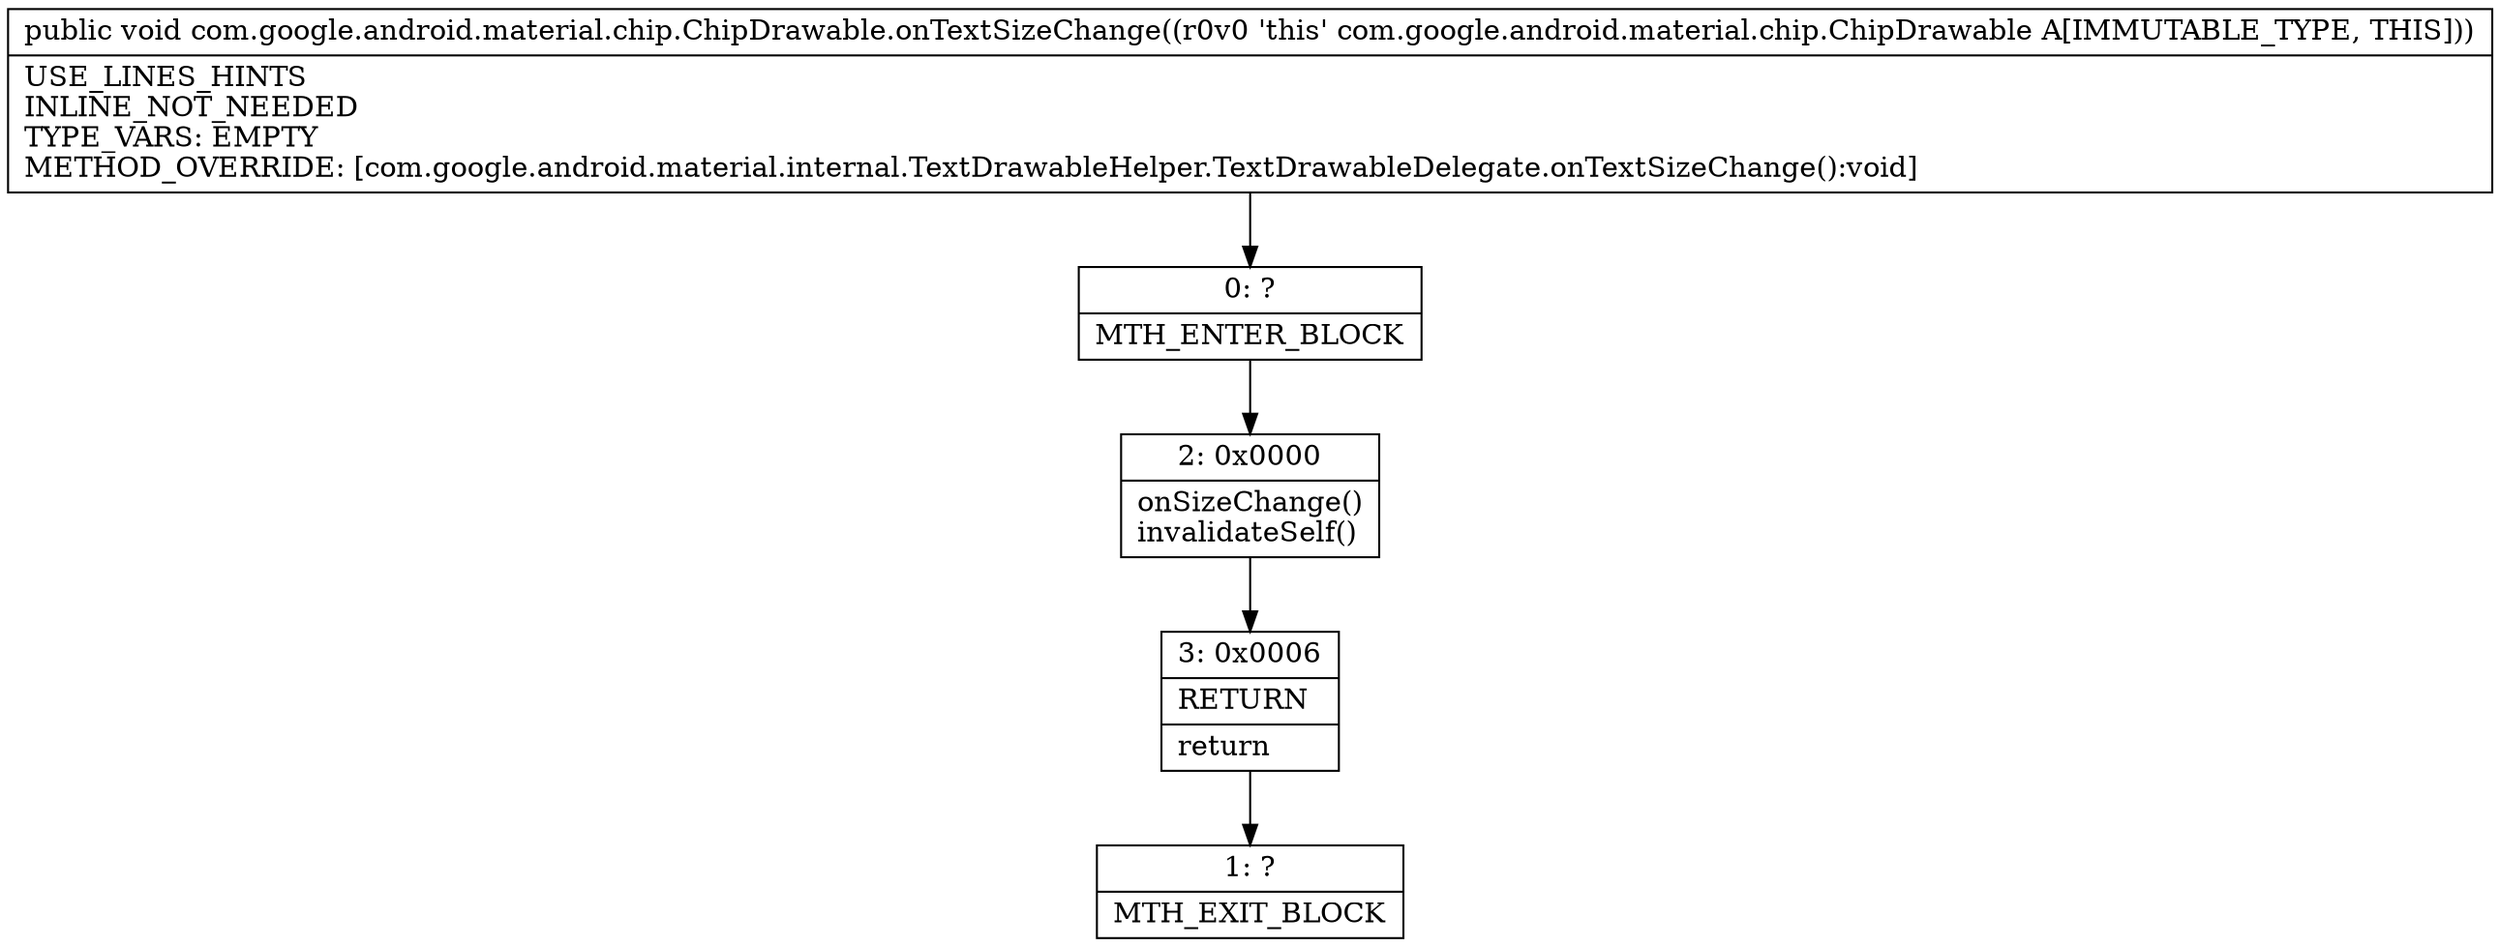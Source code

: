 digraph "CFG forcom.google.android.material.chip.ChipDrawable.onTextSizeChange()V" {
Node_0 [shape=record,label="{0\:\ ?|MTH_ENTER_BLOCK\l}"];
Node_2 [shape=record,label="{2\:\ 0x0000|onSizeChange()\linvalidateSelf()\l}"];
Node_3 [shape=record,label="{3\:\ 0x0006|RETURN\l|return\l}"];
Node_1 [shape=record,label="{1\:\ ?|MTH_EXIT_BLOCK\l}"];
MethodNode[shape=record,label="{public void com.google.android.material.chip.ChipDrawable.onTextSizeChange((r0v0 'this' com.google.android.material.chip.ChipDrawable A[IMMUTABLE_TYPE, THIS]))  | USE_LINES_HINTS\lINLINE_NOT_NEEDED\lTYPE_VARS: EMPTY\lMETHOD_OVERRIDE: [com.google.android.material.internal.TextDrawableHelper.TextDrawableDelegate.onTextSizeChange():void]\l}"];
MethodNode -> Node_0;Node_0 -> Node_2;
Node_2 -> Node_3;
Node_3 -> Node_1;
}

